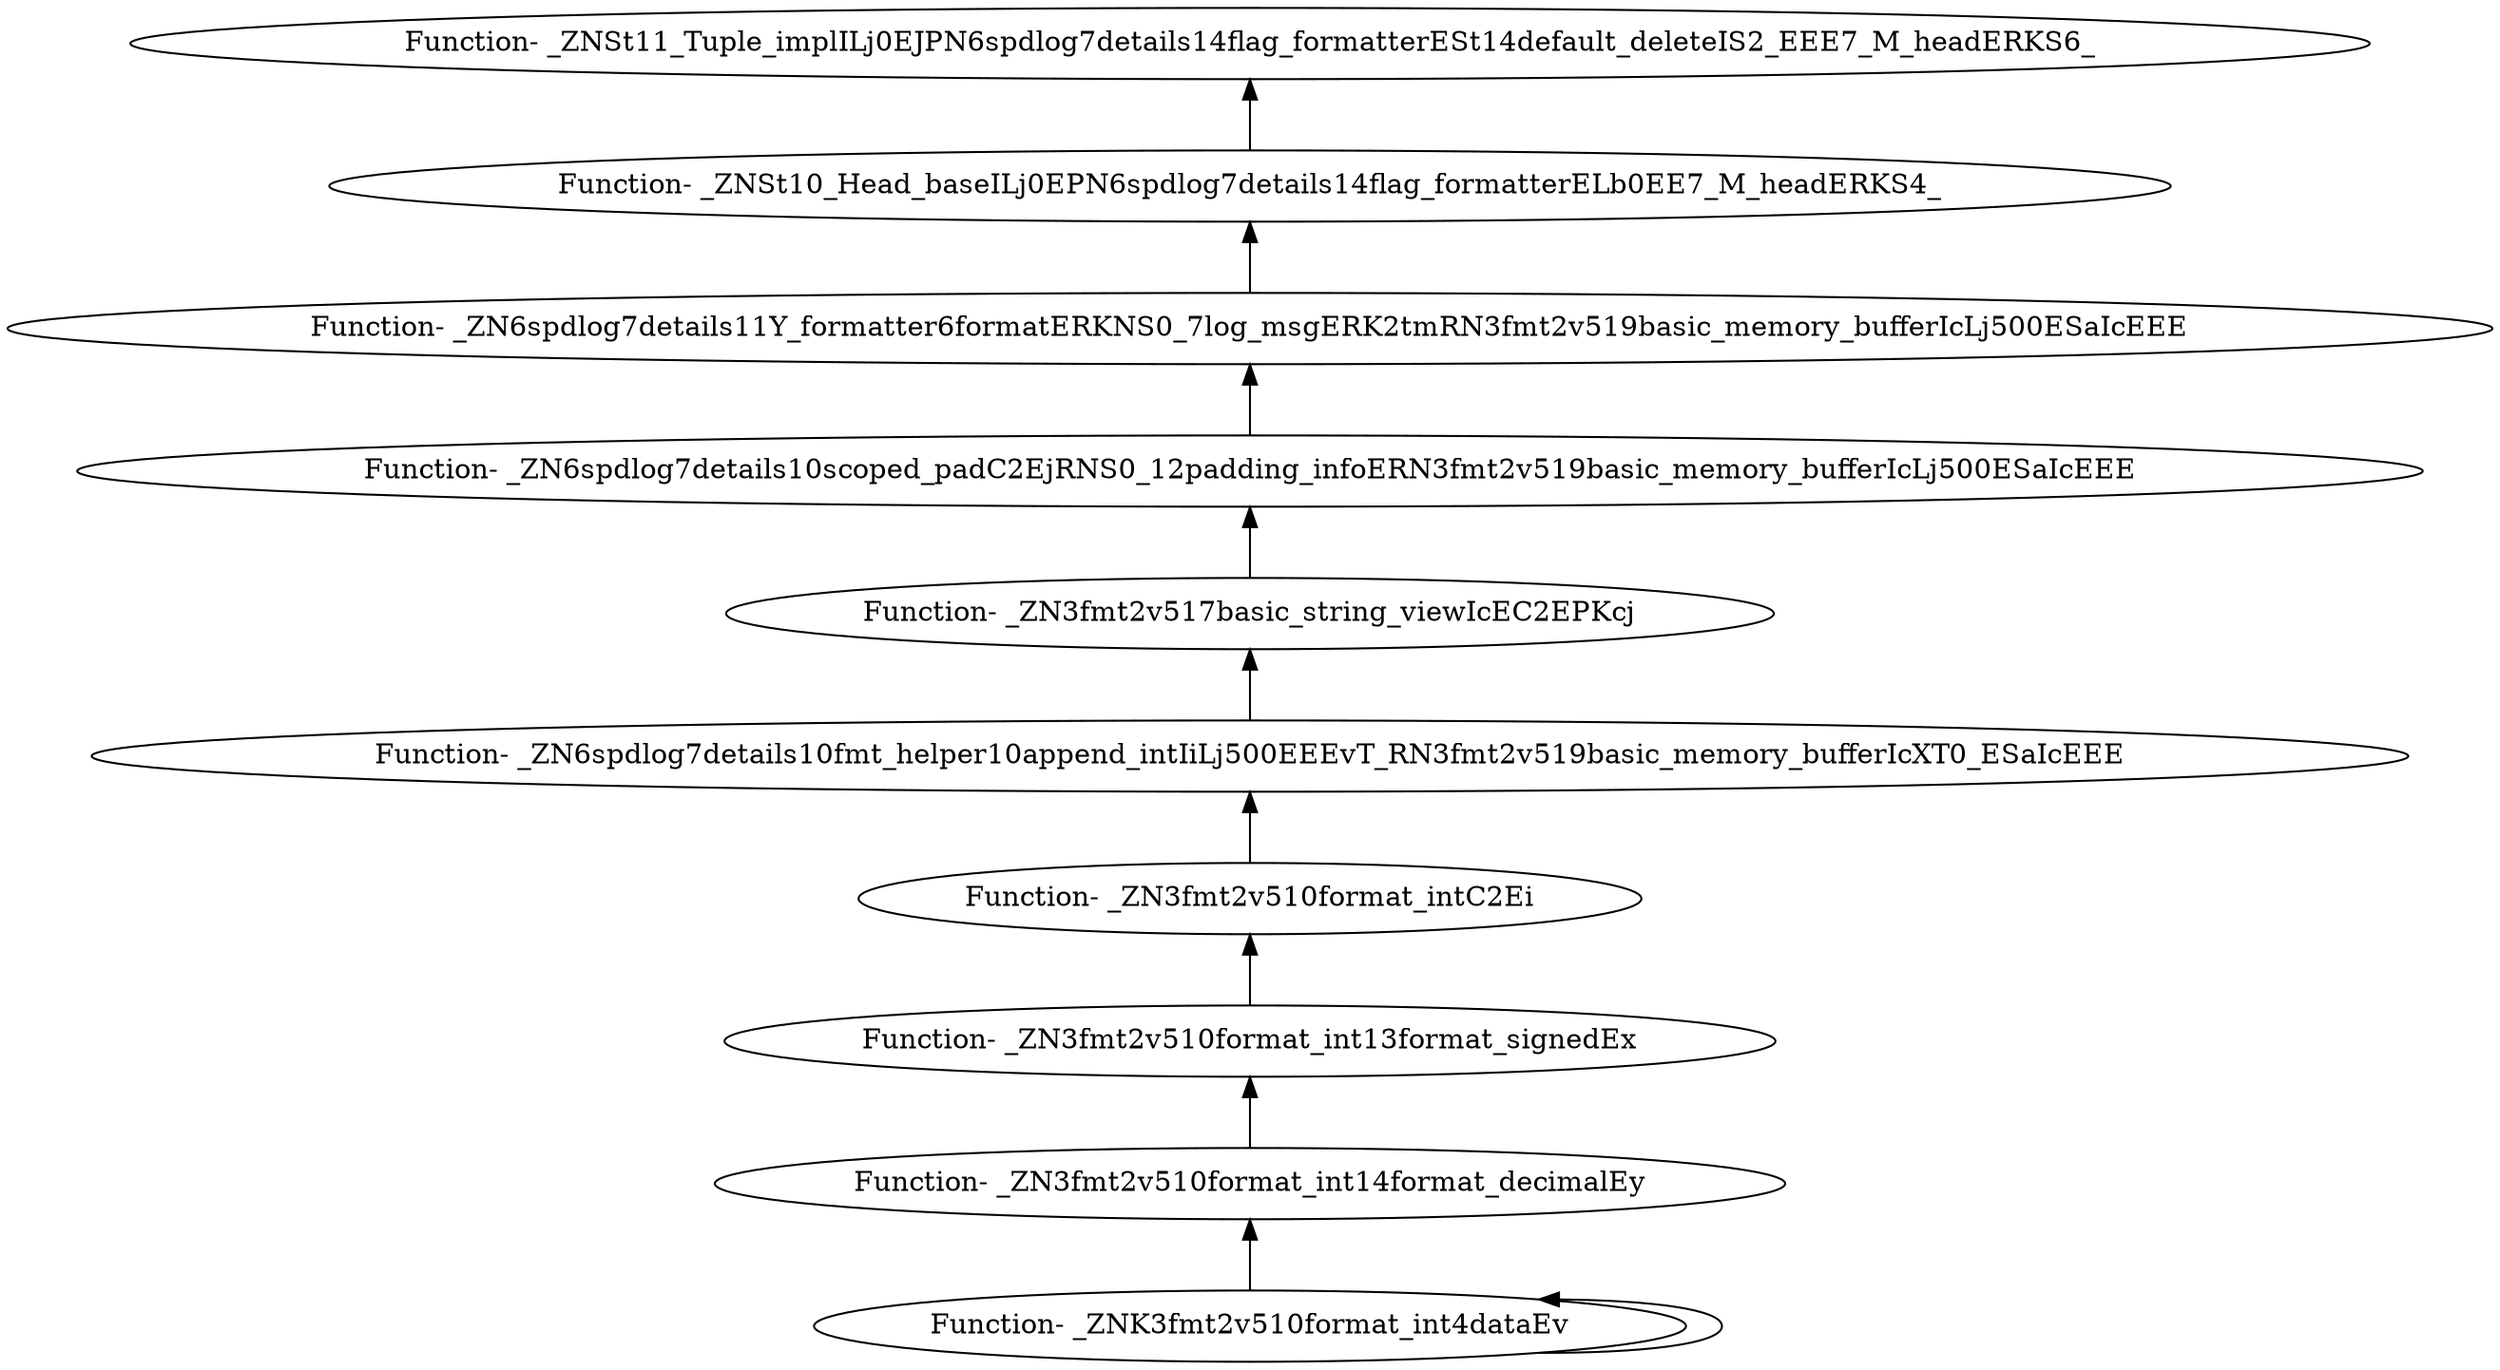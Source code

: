 digraph {
	"Function- _ZNK3fmt2v510format_int4dataEv"
	"Function- _ZNK3fmt2v510format_int4dataEv"
	"Function- _ZNK3fmt2v510format_int4dataEv" -> "Function- _ZNK3fmt2v510format_int4dataEv" [dir=back]
	"Function- _ZN3fmt2v510format_int14format_decimalEy"
	"Function- _ZN3fmt2v510format_int14format_decimalEy" -> "Function- _ZNK3fmt2v510format_int4dataEv" [dir=back]
	"Function- _ZN3fmt2v510format_int13format_signedEx"
	"Function- _ZN3fmt2v510format_int13format_signedEx" -> "Function- _ZN3fmt2v510format_int14format_decimalEy" [dir=back]
	"Function- _ZN3fmt2v510format_intC2Ei"
	"Function- _ZN3fmt2v510format_intC2Ei" -> "Function- _ZN3fmt2v510format_int13format_signedEx" [dir=back]
	"Function- _ZN6spdlog7details10fmt_helper10append_intIiLj500EEEvT_RN3fmt2v519basic_memory_bufferIcXT0_ESaIcEEE"
	"Function- _ZN6spdlog7details10fmt_helper10append_intIiLj500EEEvT_RN3fmt2v519basic_memory_bufferIcXT0_ESaIcEEE" -> "Function- _ZN3fmt2v510format_intC2Ei" [dir=back]
	"Function- _ZN3fmt2v517basic_string_viewIcEC2EPKcj"
	"Function- _ZN3fmt2v517basic_string_viewIcEC2EPKcj" -> "Function- _ZN6spdlog7details10fmt_helper10append_intIiLj500EEEvT_RN3fmt2v519basic_memory_bufferIcXT0_ESaIcEEE" [dir=back]
	"Function- _ZN6spdlog7details10scoped_padC2EjRNS0_12padding_infoERN3fmt2v519basic_memory_bufferIcLj500ESaIcEEE"
	"Function- _ZN6spdlog7details10scoped_padC2EjRNS0_12padding_infoERN3fmt2v519basic_memory_bufferIcLj500ESaIcEEE" -> "Function- _ZN3fmt2v517basic_string_viewIcEC2EPKcj" [dir=back]
	"Function- _ZN6spdlog7details11Y_formatter6formatERKNS0_7log_msgERK2tmRN3fmt2v519basic_memory_bufferIcLj500ESaIcEEE"
	"Function- _ZN6spdlog7details11Y_formatter6formatERKNS0_7log_msgERK2tmRN3fmt2v519basic_memory_bufferIcLj500ESaIcEEE" -> "Function- _ZN6spdlog7details10scoped_padC2EjRNS0_12padding_infoERN3fmt2v519basic_memory_bufferIcLj500ESaIcEEE" [dir=back]
	"Function- _ZNSt10_Head_baseILj0EPN6spdlog7details14flag_formatterELb0EE7_M_headERKS4_"
	"Function- _ZNSt10_Head_baseILj0EPN6spdlog7details14flag_formatterELb0EE7_M_headERKS4_" -> "Function- _ZN6spdlog7details11Y_formatter6formatERKNS0_7log_msgERK2tmRN3fmt2v519basic_memory_bufferIcLj500ESaIcEEE" [dir=back]
	"Function- _ZNSt11_Tuple_implILj0EJPN6spdlog7details14flag_formatterESt14default_deleteIS2_EEE7_M_headERKS6_"
	"Function- _ZNSt11_Tuple_implILj0EJPN6spdlog7details14flag_formatterESt14default_deleteIS2_EEE7_M_headERKS6_" -> "Function- _ZNSt10_Head_baseILj0EPN6spdlog7details14flag_formatterELb0EE7_M_headERKS4_" [dir=back]
}
